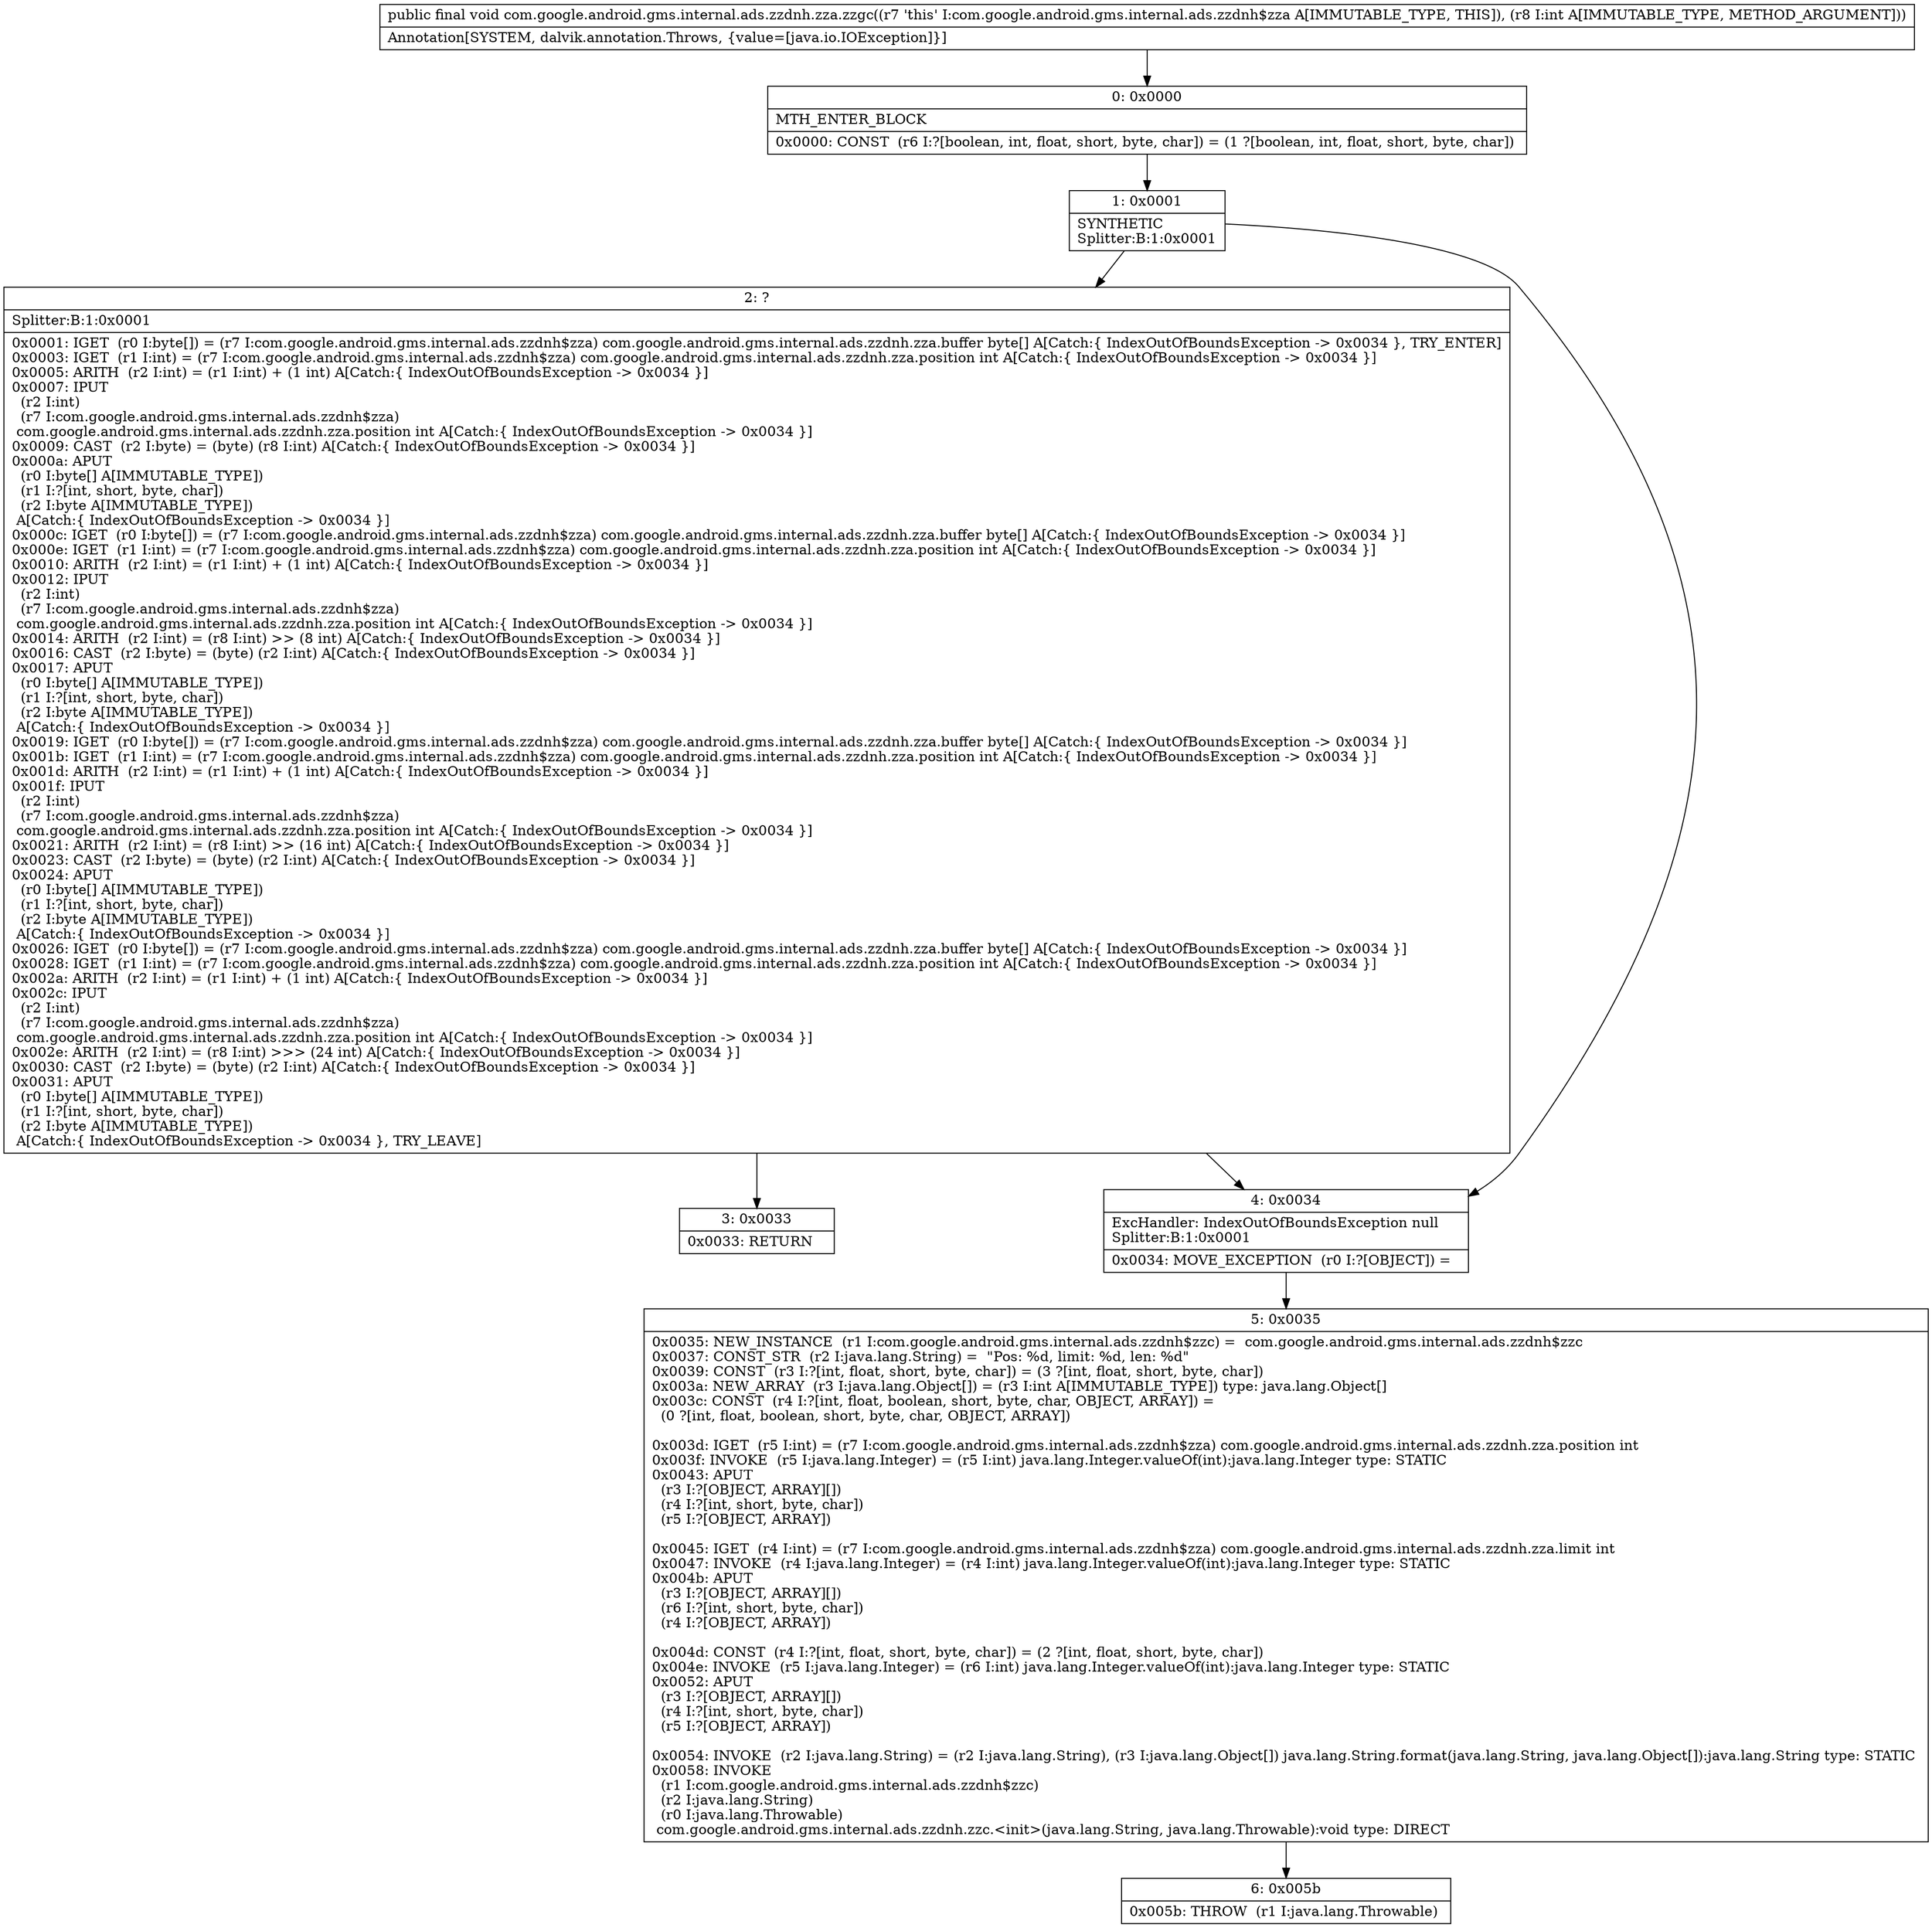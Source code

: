 digraph "CFG forcom.google.android.gms.internal.ads.zzdnh.zza.zzgc(I)V" {
Node_0 [shape=record,label="{0\:\ 0x0000|MTH_ENTER_BLOCK\l|0x0000: CONST  (r6 I:?[boolean, int, float, short, byte, char]) = (1 ?[boolean, int, float, short, byte, char]) \l}"];
Node_1 [shape=record,label="{1\:\ 0x0001|SYNTHETIC\lSplitter:B:1:0x0001\l}"];
Node_2 [shape=record,label="{2\:\ ?|Splitter:B:1:0x0001\l|0x0001: IGET  (r0 I:byte[]) = (r7 I:com.google.android.gms.internal.ads.zzdnh$zza) com.google.android.gms.internal.ads.zzdnh.zza.buffer byte[] A[Catch:\{ IndexOutOfBoundsException \-\> 0x0034 \}, TRY_ENTER]\l0x0003: IGET  (r1 I:int) = (r7 I:com.google.android.gms.internal.ads.zzdnh$zza) com.google.android.gms.internal.ads.zzdnh.zza.position int A[Catch:\{ IndexOutOfBoundsException \-\> 0x0034 \}]\l0x0005: ARITH  (r2 I:int) = (r1 I:int) + (1 int) A[Catch:\{ IndexOutOfBoundsException \-\> 0x0034 \}]\l0x0007: IPUT  \l  (r2 I:int)\l  (r7 I:com.google.android.gms.internal.ads.zzdnh$zza)\l com.google.android.gms.internal.ads.zzdnh.zza.position int A[Catch:\{ IndexOutOfBoundsException \-\> 0x0034 \}]\l0x0009: CAST  (r2 I:byte) = (byte) (r8 I:int) A[Catch:\{ IndexOutOfBoundsException \-\> 0x0034 \}]\l0x000a: APUT  \l  (r0 I:byte[] A[IMMUTABLE_TYPE])\l  (r1 I:?[int, short, byte, char])\l  (r2 I:byte A[IMMUTABLE_TYPE])\l A[Catch:\{ IndexOutOfBoundsException \-\> 0x0034 \}]\l0x000c: IGET  (r0 I:byte[]) = (r7 I:com.google.android.gms.internal.ads.zzdnh$zza) com.google.android.gms.internal.ads.zzdnh.zza.buffer byte[] A[Catch:\{ IndexOutOfBoundsException \-\> 0x0034 \}]\l0x000e: IGET  (r1 I:int) = (r7 I:com.google.android.gms.internal.ads.zzdnh$zza) com.google.android.gms.internal.ads.zzdnh.zza.position int A[Catch:\{ IndexOutOfBoundsException \-\> 0x0034 \}]\l0x0010: ARITH  (r2 I:int) = (r1 I:int) + (1 int) A[Catch:\{ IndexOutOfBoundsException \-\> 0x0034 \}]\l0x0012: IPUT  \l  (r2 I:int)\l  (r7 I:com.google.android.gms.internal.ads.zzdnh$zza)\l com.google.android.gms.internal.ads.zzdnh.zza.position int A[Catch:\{ IndexOutOfBoundsException \-\> 0x0034 \}]\l0x0014: ARITH  (r2 I:int) = (r8 I:int) \>\> (8 int) A[Catch:\{ IndexOutOfBoundsException \-\> 0x0034 \}]\l0x0016: CAST  (r2 I:byte) = (byte) (r2 I:int) A[Catch:\{ IndexOutOfBoundsException \-\> 0x0034 \}]\l0x0017: APUT  \l  (r0 I:byte[] A[IMMUTABLE_TYPE])\l  (r1 I:?[int, short, byte, char])\l  (r2 I:byte A[IMMUTABLE_TYPE])\l A[Catch:\{ IndexOutOfBoundsException \-\> 0x0034 \}]\l0x0019: IGET  (r0 I:byte[]) = (r7 I:com.google.android.gms.internal.ads.zzdnh$zza) com.google.android.gms.internal.ads.zzdnh.zza.buffer byte[] A[Catch:\{ IndexOutOfBoundsException \-\> 0x0034 \}]\l0x001b: IGET  (r1 I:int) = (r7 I:com.google.android.gms.internal.ads.zzdnh$zza) com.google.android.gms.internal.ads.zzdnh.zza.position int A[Catch:\{ IndexOutOfBoundsException \-\> 0x0034 \}]\l0x001d: ARITH  (r2 I:int) = (r1 I:int) + (1 int) A[Catch:\{ IndexOutOfBoundsException \-\> 0x0034 \}]\l0x001f: IPUT  \l  (r2 I:int)\l  (r7 I:com.google.android.gms.internal.ads.zzdnh$zza)\l com.google.android.gms.internal.ads.zzdnh.zza.position int A[Catch:\{ IndexOutOfBoundsException \-\> 0x0034 \}]\l0x0021: ARITH  (r2 I:int) = (r8 I:int) \>\> (16 int) A[Catch:\{ IndexOutOfBoundsException \-\> 0x0034 \}]\l0x0023: CAST  (r2 I:byte) = (byte) (r2 I:int) A[Catch:\{ IndexOutOfBoundsException \-\> 0x0034 \}]\l0x0024: APUT  \l  (r0 I:byte[] A[IMMUTABLE_TYPE])\l  (r1 I:?[int, short, byte, char])\l  (r2 I:byte A[IMMUTABLE_TYPE])\l A[Catch:\{ IndexOutOfBoundsException \-\> 0x0034 \}]\l0x0026: IGET  (r0 I:byte[]) = (r7 I:com.google.android.gms.internal.ads.zzdnh$zza) com.google.android.gms.internal.ads.zzdnh.zza.buffer byte[] A[Catch:\{ IndexOutOfBoundsException \-\> 0x0034 \}]\l0x0028: IGET  (r1 I:int) = (r7 I:com.google.android.gms.internal.ads.zzdnh$zza) com.google.android.gms.internal.ads.zzdnh.zza.position int A[Catch:\{ IndexOutOfBoundsException \-\> 0x0034 \}]\l0x002a: ARITH  (r2 I:int) = (r1 I:int) + (1 int) A[Catch:\{ IndexOutOfBoundsException \-\> 0x0034 \}]\l0x002c: IPUT  \l  (r2 I:int)\l  (r7 I:com.google.android.gms.internal.ads.zzdnh$zza)\l com.google.android.gms.internal.ads.zzdnh.zza.position int A[Catch:\{ IndexOutOfBoundsException \-\> 0x0034 \}]\l0x002e: ARITH  (r2 I:int) = (r8 I:int) \>\>\> (24 int) A[Catch:\{ IndexOutOfBoundsException \-\> 0x0034 \}]\l0x0030: CAST  (r2 I:byte) = (byte) (r2 I:int) A[Catch:\{ IndexOutOfBoundsException \-\> 0x0034 \}]\l0x0031: APUT  \l  (r0 I:byte[] A[IMMUTABLE_TYPE])\l  (r1 I:?[int, short, byte, char])\l  (r2 I:byte A[IMMUTABLE_TYPE])\l A[Catch:\{ IndexOutOfBoundsException \-\> 0x0034 \}, TRY_LEAVE]\l}"];
Node_3 [shape=record,label="{3\:\ 0x0033|0x0033: RETURN   \l}"];
Node_4 [shape=record,label="{4\:\ 0x0034|ExcHandler: IndexOutOfBoundsException null\lSplitter:B:1:0x0001\l|0x0034: MOVE_EXCEPTION  (r0 I:?[OBJECT]) =  \l}"];
Node_5 [shape=record,label="{5\:\ 0x0035|0x0035: NEW_INSTANCE  (r1 I:com.google.android.gms.internal.ads.zzdnh$zzc) =  com.google.android.gms.internal.ads.zzdnh$zzc \l0x0037: CONST_STR  (r2 I:java.lang.String) =  \"Pos: %d, limit: %d, len: %d\" \l0x0039: CONST  (r3 I:?[int, float, short, byte, char]) = (3 ?[int, float, short, byte, char]) \l0x003a: NEW_ARRAY  (r3 I:java.lang.Object[]) = (r3 I:int A[IMMUTABLE_TYPE]) type: java.lang.Object[] \l0x003c: CONST  (r4 I:?[int, float, boolean, short, byte, char, OBJECT, ARRAY]) = \l  (0 ?[int, float, boolean, short, byte, char, OBJECT, ARRAY])\l \l0x003d: IGET  (r5 I:int) = (r7 I:com.google.android.gms.internal.ads.zzdnh$zza) com.google.android.gms.internal.ads.zzdnh.zza.position int \l0x003f: INVOKE  (r5 I:java.lang.Integer) = (r5 I:int) java.lang.Integer.valueOf(int):java.lang.Integer type: STATIC \l0x0043: APUT  \l  (r3 I:?[OBJECT, ARRAY][])\l  (r4 I:?[int, short, byte, char])\l  (r5 I:?[OBJECT, ARRAY])\l \l0x0045: IGET  (r4 I:int) = (r7 I:com.google.android.gms.internal.ads.zzdnh$zza) com.google.android.gms.internal.ads.zzdnh.zza.limit int \l0x0047: INVOKE  (r4 I:java.lang.Integer) = (r4 I:int) java.lang.Integer.valueOf(int):java.lang.Integer type: STATIC \l0x004b: APUT  \l  (r3 I:?[OBJECT, ARRAY][])\l  (r6 I:?[int, short, byte, char])\l  (r4 I:?[OBJECT, ARRAY])\l \l0x004d: CONST  (r4 I:?[int, float, short, byte, char]) = (2 ?[int, float, short, byte, char]) \l0x004e: INVOKE  (r5 I:java.lang.Integer) = (r6 I:int) java.lang.Integer.valueOf(int):java.lang.Integer type: STATIC \l0x0052: APUT  \l  (r3 I:?[OBJECT, ARRAY][])\l  (r4 I:?[int, short, byte, char])\l  (r5 I:?[OBJECT, ARRAY])\l \l0x0054: INVOKE  (r2 I:java.lang.String) = (r2 I:java.lang.String), (r3 I:java.lang.Object[]) java.lang.String.format(java.lang.String, java.lang.Object[]):java.lang.String type: STATIC \l0x0058: INVOKE  \l  (r1 I:com.google.android.gms.internal.ads.zzdnh$zzc)\l  (r2 I:java.lang.String)\l  (r0 I:java.lang.Throwable)\l com.google.android.gms.internal.ads.zzdnh.zzc.\<init\>(java.lang.String, java.lang.Throwable):void type: DIRECT \l}"];
Node_6 [shape=record,label="{6\:\ 0x005b|0x005b: THROW  (r1 I:java.lang.Throwable) \l}"];
MethodNode[shape=record,label="{public final void com.google.android.gms.internal.ads.zzdnh.zza.zzgc((r7 'this' I:com.google.android.gms.internal.ads.zzdnh$zza A[IMMUTABLE_TYPE, THIS]), (r8 I:int A[IMMUTABLE_TYPE, METHOD_ARGUMENT]))  | Annotation[SYSTEM, dalvik.annotation.Throws, \{value=[java.io.IOException]\}]\l}"];
MethodNode -> Node_0;
Node_0 -> Node_1;
Node_1 -> Node_2;
Node_1 -> Node_4;
Node_2 -> Node_3;
Node_2 -> Node_4;
Node_4 -> Node_5;
Node_5 -> Node_6;
}

